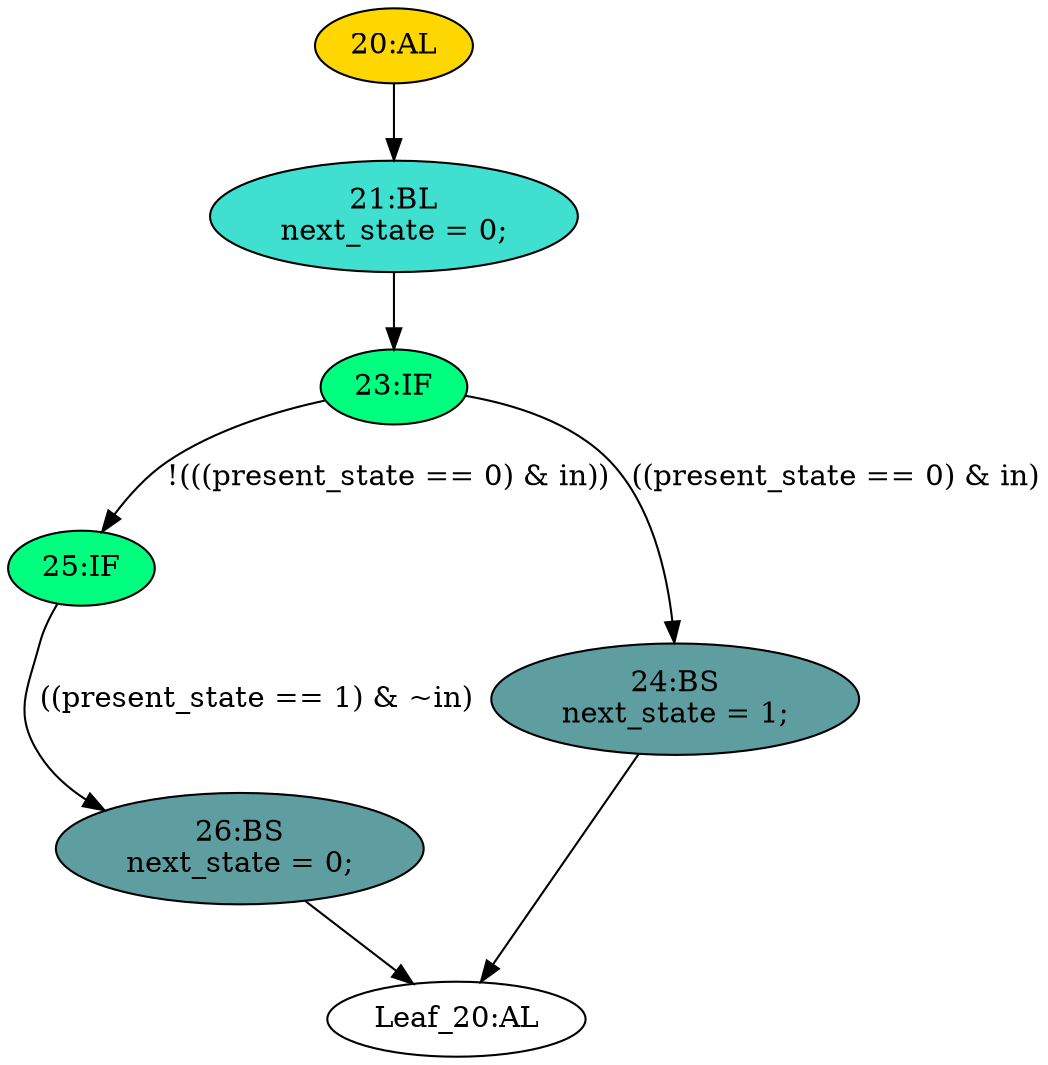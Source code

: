 strict digraph "" {
	node [label="\N"];
	"23:IF"	[ast="<pyverilog.vparser.ast.IfStatement object at 0x7f4f81cad150>",
		fillcolor=springgreen,
		label="23:IF",
		statements="[]",
		style=filled,
		typ=IfStatement];
	"25:IF"	[ast="<pyverilog.vparser.ast.IfStatement object at 0x7f4f81cad1d0>",
		fillcolor=springgreen,
		label="25:IF",
		statements="[]",
		style=filled,
		typ=IfStatement];
	"23:IF" -> "25:IF"	[cond="['present_state', 'in']",
		label="!(((present_state == 0) & in))",
		lineno=23];
	"24:BS"	[ast="<pyverilog.vparser.ast.BlockingSubstitution object at 0x7f4f81cad590>",
		fillcolor=cadetblue,
		label="24:BS
next_state = 1;",
		statements="[<pyverilog.vparser.ast.BlockingSubstitution object at 0x7f4f81cad590>]",
		style=filled,
		typ=BlockingSubstitution];
	"23:IF" -> "24:BS"	[cond="['present_state', 'in']",
		label="((present_state == 0) & in)",
		lineno=23];
	"20:AL"	[ast="<pyverilog.vparser.ast.Always object at 0x7f4f81cad850>",
		clk_sens=False,
		fillcolor=gold,
		label="20:AL",
		sens="['present_state', 'in']",
		statements="[]",
		style=filled,
		typ=Always,
		use_var="['present_state', 'in']"];
	"21:BL"	[ast="<pyverilog.vparser.ast.Block object at 0x7f4f81cada10>",
		fillcolor=turquoise,
		label="21:BL
next_state = 0;",
		statements="[<pyverilog.vparser.ast.BlockingSubstitution object at 0x7f4f81cada50>]",
		style=filled,
		typ=Block];
	"20:AL" -> "21:BL"	[cond="[]",
		lineno=None];
	"21:BL" -> "23:IF"	[cond="[]",
		lineno=None];
	"26:BS"	[ast="<pyverilog.vparser.ast.BlockingSubstitution object at 0x7f4f81cad250>",
		fillcolor=cadetblue,
		label="26:BS
next_state = 0;",
		statements="[<pyverilog.vparser.ast.BlockingSubstitution object at 0x7f4f81cad250>]",
		style=filled,
		typ=BlockingSubstitution];
	"Leaf_20:AL"	[def_var="['next_state']",
		label="Leaf_20:AL"];
	"26:BS" -> "Leaf_20:AL"	[cond="[]",
		lineno=None];
	"25:IF" -> "26:BS"	[cond="['present_state', 'in']",
		label="((present_state == 1) & ~in)",
		lineno=25];
	"24:BS" -> "Leaf_20:AL"	[cond="[]",
		lineno=None];
}
